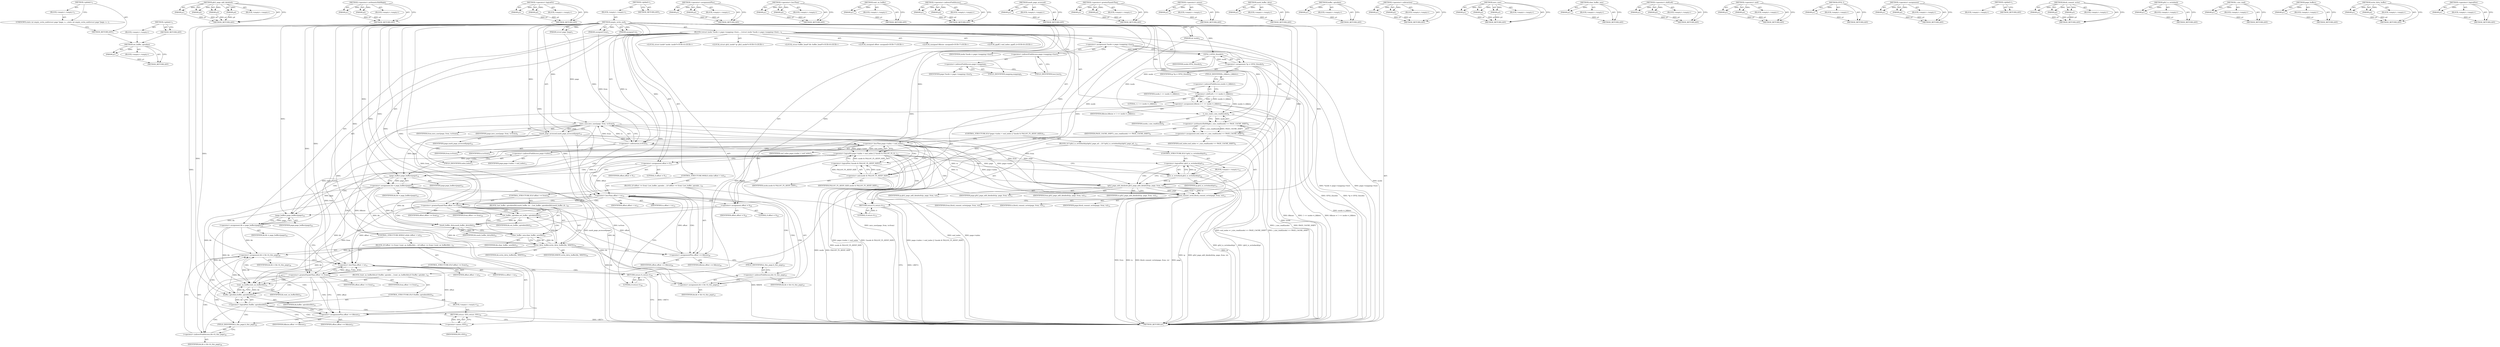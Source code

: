 digraph "&lt;global&gt;" {
vulnerable_268 [label=<(METHOD,set_buffer_uptodate)>];
vulnerable_269 [label=<(PARAM,p1)>];
vulnerable_270 [label=<(BLOCK,&lt;empty&gt;,&lt;empty&gt;)>];
vulnerable_271 [label=<(METHOD_RETURN,ANY)>];
vulnerable_246 [label=<(METHOD,gfs2_page_add_databufs)>];
vulnerable_247 [label=<(PARAM,p1)>];
vulnerable_248 [label=<(PARAM,p2)>];
vulnerable_249 [label=<(PARAM,p3)>];
vulnerable_250 [label=<(PARAM,p4)>];
vulnerable_251 [label=<(BLOCK,&lt;empty&gt;,&lt;empty&gt;)>];
vulnerable_252 [label=<(METHOD_RETURN,ANY)>];
vulnerable_199 [label=<(METHOD,&lt;operator&gt;.arithmeticShiftRight)>];
vulnerable_200 [label=<(PARAM,p1)>];
vulnerable_201 [label=<(PARAM,p2)>];
vulnerable_202 [label=<(BLOCK,&lt;empty&gt;,&lt;empty&gt;)>];
vulnerable_203 [label=<(METHOD_RETURN,ANY)>];
vulnerable_223 [label=<(METHOD,&lt;operator&gt;.logicalOr)>];
vulnerable_224 [label=<(PARAM,p1)>];
vulnerable_225 [label=<(PARAM,p2)>];
vulnerable_226 [label=<(BLOCK,&lt;empty&gt;,&lt;empty&gt;)>];
vulnerable_227 [label=<(METHOD_RETURN,ANY)>];
vulnerable_6 [label=<(METHOD,&lt;global&gt;)<SUB>1</SUB>>];
vulnerable_7 [label=<(BLOCK,&lt;empty&gt;,&lt;empty&gt;)<SUB>1</SUB>>];
vulnerable_8 [label=<(METHOD,empty_write_end)<SUB>1</SUB>>];
vulnerable_9 [label=<(PARAM,struct page *page)<SUB>1</SUB>>];
vulnerable_10 [label=<(PARAM,unsigned from)<SUB>1</SUB>>];
vulnerable_11 [label=<(PARAM,unsigned to)<SUB>2</SUB>>];
vulnerable_12 [label=<(PARAM,int mode)<SUB>2</SUB>>];
vulnerable_13 [label=<(BLOCK,{
	struct inode *inode = page-&gt;mapping-&gt;host;
	...,{
	struct inode *inode = page-&gt;mapping-&gt;host;
	...)<SUB>3</SUB>>];
vulnerable_14 [label="<(LOCAL,struct inode* inode: inode*)<SUB>4</SUB>>"];
vulnerable_15 [label=<(&lt;operator&gt;.assignment,*inode = page-&gt;mapping-&gt;host)<SUB>4</SUB>>];
vulnerable_16 [label=<(IDENTIFIER,inode,*inode = page-&gt;mapping-&gt;host)<SUB>4</SUB>>];
vulnerable_17 [label=<(&lt;operator&gt;.indirectFieldAccess,page-&gt;mapping-&gt;host)<SUB>4</SUB>>];
vulnerable_18 [label=<(&lt;operator&gt;.indirectFieldAccess,page-&gt;mapping)<SUB>4</SUB>>];
vulnerable_19 [label=<(IDENTIFIER,page,*inode = page-&gt;mapping-&gt;host)<SUB>4</SUB>>];
vulnerable_20 [label=<(FIELD_IDENTIFIER,mapping,mapping)<SUB>4</SUB>>];
vulnerable_21 [label=<(FIELD_IDENTIFIER,host,host)<SUB>4</SUB>>];
vulnerable_22 [label="<(LOCAL,struct gfs2_inode* ip: gfs2_inode*)<SUB>5</SUB>>"];
vulnerable_23 [label=<(&lt;operator&gt;.assignment,*ip = GFS2_I(inode))<SUB>5</SUB>>];
vulnerable_24 [label=<(IDENTIFIER,ip,*ip = GFS2_I(inode))<SUB>5</SUB>>];
vulnerable_25 [label=<(GFS2_I,GFS2_I(inode))<SUB>5</SUB>>];
vulnerable_26 [label=<(IDENTIFIER,inode,GFS2_I(inode))<SUB>5</SUB>>];
vulnerable_27 [label="<(LOCAL,struct buffer_head* bh: buffer_head*)<SUB>6</SUB>>"];
vulnerable_28 [label="<(LOCAL,unsigned offset: unsigned)<SUB>7</SUB>>"];
vulnerable_29 [label="<(LOCAL,unsigned blksize: unsigned)<SUB>7</SUB>>"];
vulnerable_30 [label=<(&lt;operator&gt;.assignment,blksize = 1 &lt;&lt; inode-&gt;i_blkbits)<SUB>7</SUB>>];
vulnerable_31 [label=<(IDENTIFIER,blksize,blksize = 1 &lt;&lt; inode-&gt;i_blkbits)<SUB>7</SUB>>];
vulnerable_32 [label=<(&lt;operator&gt;.shiftLeft,1 &lt;&lt; inode-&gt;i_blkbits)<SUB>7</SUB>>];
vulnerable_33 [label=<(LITERAL,1,1 &lt;&lt; inode-&gt;i_blkbits)<SUB>7</SUB>>];
vulnerable_34 [label=<(&lt;operator&gt;.indirectFieldAccess,inode-&gt;i_blkbits)<SUB>7</SUB>>];
vulnerable_35 [label=<(IDENTIFIER,inode,1 &lt;&lt; inode-&gt;i_blkbits)<SUB>7</SUB>>];
vulnerable_36 [label=<(FIELD_IDENTIFIER,i_blkbits,i_blkbits)<SUB>7</SUB>>];
vulnerable_37 [label="<(LOCAL,pgoff_t end_index: pgoff_t)<SUB>8</SUB>>"];
vulnerable_38 [label=<(&lt;operator&gt;.assignment,end_index = i_size_read(inode) &gt;&gt; PAGE_CACHE_SHIFT)<SUB>8</SUB>>];
vulnerable_39 [label=<(IDENTIFIER,end_index,end_index = i_size_read(inode) &gt;&gt; PAGE_CACHE_SHIFT)<SUB>8</SUB>>];
vulnerable_40 [label=<(&lt;operator&gt;.arithmeticShiftRight,i_size_read(inode) &gt;&gt; PAGE_CACHE_SHIFT)<SUB>8</SUB>>];
vulnerable_41 [label=<(i_size_read,i_size_read(inode))<SUB>8</SUB>>];
vulnerable_42 [label=<(IDENTIFIER,inode,i_size_read(inode))<SUB>8</SUB>>];
vulnerable_43 [label=<(IDENTIFIER,PAGE_CACHE_SHIFT,i_size_read(inode) &gt;&gt; PAGE_CACHE_SHIFT)<SUB>8</SUB>>];
vulnerable_44 [label=<(zero_user,zero_user(page, from, to-from))<SUB>9</SUB>>];
vulnerable_45 [label=<(IDENTIFIER,page,zero_user(page, from, to-from))<SUB>9</SUB>>];
vulnerable_46 [label=<(IDENTIFIER,from,zero_user(page, from, to-from))<SUB>9</SUB>>];
vulnerable_47 [label=<(&lt;operator&gt;.subtraction,to-from)<SUB>9</SUB>>];
vulnerable_48 [label=<(IDENTIFIER,to,to-from)<SUB>9</SUB>>];
vulnerable_49 [label=<(IDENTIFIER,from,to-from)<SUB>9</SUB>>];
vulnerable_50 [label=<(mark_page_accessed,mark_page_accessed(page))<SUB>10</SUB>>];
vulnerable_51 [label=<(IDENTIFIER,page,mark_page_accessed(page))<SUB>10</SUB>>];
vulnerable_52 [label=<(CONTROL_STRUCTURE,IF,if (page-&gt;index &lt; end_index || !(mode &amp; FALLOC_FL_KEEP_SIZE)))<SUB>11</SUB>>];
vulnerable_53 [label=<(&lt;operator&gt;.logicalOr,page-&gt;index &lt; end_index || !(mode &amp; FALLOC_FL_K...)<SUB>11</SUB>>];
vulnerable_54 [label=<(&lt;operator&gt;.lessThan,page-&gt;index &lt; end_index)<SUB>11</SUB>>];
vulnerable_55 [label=<(&lt;operator&gt;.indirectFieldAccess,page-&gt;index)<SUB>11</SUB>>];
vulnerable_56 [label=<(IDENTIFIER,page,page-&gt;index &lt; end_index)<SUB>11</SUB>>];
vulnerable_57 [label=<(FIELD_IDENTIFIER,index,index)<SUB>11</SUB>>];
vulnerable_58 [label=<(IDENTIFIER,end_index,page-&gt;index &lt; end_index)<SUB>11</SUB>>];
vulnerable_59 [label=<(&lt;operator&gt;.logicalNot,!(mode &amp; FALLOC_FL_KEEP_SIZE))<SUB>11</SUB>>];
vulnerable_60 [label=<(&lt;operator&gt;.and,mode &amp; FALLOC_FL_KEEP_SIZE)<SUB>11</SUB>>];
vulnerable_61 [label=<(IDENTIFIER,mode,mode &amp; FALLOC_FL_KEEP_SIZE)<SUB>11</SUB>>];
vulnerable_62 [label=<(IDENTIFIER,FALLOC_FL_KEEP_SIZE,mode &amp; FALLOC_FL_KEEP_SIZE)<SUB>11</SUB>>];
vulnerable_63 [label=<(BLOCK,{
		if (!gfs2_is_writeback(ip))
			gfs2_page_ad...,{
		if (!gfs2_is_writeback(ip))
			gfs2_page_ad...)<SUB>11</SUB>>];
vulnerable_64 [label=<(CONTROL_STRUCTURE,IF,if (!gfs2_is_writeback(ip)))<SUB>12</SUB>>];
vulnerable_65 [label=<(&lt;operator&gt;.logicalNot,!gfs2_is_writeback(ip))<SUB>12</SUB>>];
vulnerable_66 [label=<(gfs2_is_writeback,gfs2_is_writeback(ip))<SUB>12</SUB>>];
vulnerable_67 [label=<(IDENTIFIER,ip,gfs2_is_writeback(ip))<SUB>12</SUB>>];
vulnerable_68 [label=<(BLOCK,&lt;empty&gt;,&lt;empty&gt;)<SUB>13</SUB>>];
vulnerable_69 [label=<(gfs2_page_add_databufs,gfs2_page_add_databufs(ip, page, from, to))<SUB>13</SUB>>];
vulnerable_70 [label=<(IDENTIFIER,ip,gfs2_page_add_databufs(ip, page, from, to))<SUB>13</SUB>>];
vulnerable_71 [label=<(IDENTIFIER,page,gfs2_page_add_databufs(ip, page, from, to))<SUB>13</SUB>>];
vulnerable_72 [label=<(IDENTIFIER,from,gfs2_page_add_databufs(ip, page, from, to))<SUB>13</SUB>>];
vulnerable_73 [label=<(IDENTIFIER,to,gfs2_page_add_databufs(ip, page, from, to))<SUB>13</SUB>>];
vulnerable_74 [label=<(block_commit_write,block_commit_write(page, from, to))<SUB>14</SUB>>];
vulnerable_75 [label=<(IDENTIFIER,page,block_commit_write(page, from, to))<SUB>14</SUB>>];
vulnerable_76 [label=<(IDENTIFIER,from,block_commit_write(page, from, to))<SUB>14</SUB>>];
vulnerable_77 [label=<(IDENTIFIER,to,block_commit_write(page, from, to))<SUB>14</SUB>>];
vulnerable_78 [label=<(RETURN,return 0;,return 0;)<SUB>15</SUB>>];
vulnerable_79 [label=<(LITERAL,0,return 0;)<SUB>15</SUB>>];
vulnerable_80 [label=<(&lt;operator&gt;.assignment,offset = 0)<SUB>17</SUB>>];
vulnerable_81 [label=<(IDENTIFIER,offset,offset = 0)<SUB>17</SUB>>];
vulnerable_82 [label=<(LITERAL,0,offset = 0)<SUB>17</SUB>>];
vulnerable_83 [label=<(&lt;operator&gt;.assignment,bh = page_buffers(page))<SUB>18</SUB>>];
vulnerable_84 [label=<(IDENTIFIER,bh,bh = page_buffers(page))<SUB>18</SUB>>];
vulnerable_85 [label=<(page_buffers,page_buffers(page))<SUB>18</SUB>>];
vulnerable_86 [label=<(IDENTIFIER,page,page_buffers(page))<SUB>18</SUB>>];
vulnerable_87 [label=<(CONTROL_STRUCTURE,WHILE,while (offset &lt; to))<SUB>19</SUB>>];
vulnerable_88 [label=<(&lt;operator&gt;.lessThan,offset &lt; to)<SUB>19</SUB>>];
vulnerable_89 [label=<(IDENTIFIER,offset,offset &lt; to)<SUB>19</SUB>>];
vulnerable_90 [label=<(IDENTIFIER,to,offset &lt; to)<SUB>19</SUB>>];
vulnerable_91 [label=<(BLOCK,{
		if (offset &gt;= from) {
			set_buffer_uptodat...,{
		if (offset &gt;= from) {
			set_buffer_uptodat...)<SUB>19</SUB>>];
vulnerable_92 [label=<(CONTROL_STRUCTURE,IF,if (offset &gt;= from))<SUB>20</SUB>>];
vulnerable_93 [label=<(&lt;operator&gt;.greaterEqualsThan,offset &gt;= from)<SUB>20</SUB>>];
vulnerable_94 [label=<(IDENTIFIER,offset,offset &gt;= from)<SUB>20</SUB>>];
vulnerable_95 [label=<(IDENTIFIER,from,offset &gt;= from)<SUB>20</SUB>>];
vulnerable_96 [label=<(BLOCK,{
			set_buffer_uptodate(bh);
			mark_buffer_di...,{
			set_buffer_uptodate(bh);
			mark_buffer_di...)<SUB>20</SUB>>];
vulnerable_97 [label=<(set_buffer_uptodate,set_buffer_uptodate(bh))<SUB>21</SUB>>];
vulnerable_98 [label=<(IDENTIFIER,bh,set_buffer_uptodate(bh))<SUB>21</SUB>>];
vulnerable_99 [label=<(mark_buffer_dirty,mark_buffer_dirty(bh))<SUB>22</SUB>>];
vulnerable_100 [label=<(IDENTIFIER,bh,mark_buffer_dirty(bh))<SUB>22</SUB>>];
vulnerable_101 [label=<(clear_buffer_new,clear_buffer_new(bh))<SUB>23</SUB>>];
vulnerable_102 [label=<(IDENTIFIER,bh,clear_buffer_new(bh))<SUB>23</SUB>>];
vulnerable_103 [label=<(write_dirty_buffer,write_dirty_buffer(bh, WRITE))<SUB>24</SUB>>];
vulnerable_104 [label=<(IDENTIFIER,bh,write_dirty_buffer(bh, WRITE))<SUB>24</SUB>>];
vulnerable_105 [label=<(IDENTIFIER,WRITE,write_dirty_buffer(bh, WRITE))<SUB>24</SUB>>];
vulnerable_106 [label=<(&lt;operator&gt;.assignmentPlus,offset += blksize)<SUB>26</SUB>>];
vulnerable_107 [label=<(IDENTIFIER,offset,offset += blksize)<SUB>26</SUB>>];
vulnerable_108 [label=<(IDENTIFIER,blksize,offset += blksize)<SUB>26</SUB>>];
vulnerable_109 [label=<(&lt;operator&gt;.assignment,bh = bh-&gt;b_this_page)<SUB>27</SUB>>];
vulnerable_110 [label=<(IDENTIFIER,bh,bh = bh-&gt;b_this_page)<SUB>27</SUB>>];
vulnerable_111 [label=<(&lt;operator&gt;.indirectFieldAccess,bh-&gt;b_this_page)<SUB>27</SUB>>];
vulnerable_112 [label=<(IDENTIFIER,bh,bh = bh-&gt;b_this_page)<SUB>27</SUB>>];
vulnerable_113 [label=<(FIELD_IDENTIFIER,b_this_page,b_this_page)<SUB>27</SUB>>];
vulnerable_114 [label=<(&lt;operator&gt;.assignment,offset = 0)<SUB>29</SUB>>];
vulnerable_115 [label=<(IDENTIFIER,offset,offset = 0)<SUB>29</SUB>>];
vulnerable_116 [label=<(LITERAL,0,offset = 0)<SUB>29</SUB>>];
vulnerable_117 [label=<(&lt;operator&gt;.assignment,bh = page_buffers(page))<SUB>30</SUB>>];
vulnerable_118 [label=<(IDENTIFIER,bh,bh = page_buffers(page))<SUB>30</SUB>>];
vulnerable_119 [label=<(page_buffers,page_buffers(page))<SUB>30</SUB>>];
vulnerable_120 [label=<(IDENTIFIER,page,page_buffers(page))<SUB>30</SUB>>];
vulnerable_121 [label=<(CONTROL_STRUCTURE,WHILE,while (offset &lt; to))<SUB>31</SUB>>];
vulnerable_122 [label=<(&lt;operator&gt;.lessThan,offset &lt; to)<SUB>31</SUB>>];
vulnerable_123 [label=<(IDENTIFIER,offset,offset &lt; to)<SUB>31</SUB>>];
vulnerable_124 [label=<(IDENTIFIER,to,offset &lt; to)<SUB>31</SUB>>];
vulnerable_125 [label=<(BLOCK,{
		if (offset &gt;= from) {
			wait_on_buffer(bh)...,{
		if (offset &gt;= from) {
			wait_on_buffer(bh)...)<SUB>31</SUB>>];
vulnerable_126 [label=<(CONTROL_STRUCTURE,IF,if (offset &gt;= from))<SUB>32</SUB>>];
vulnerable_127 [label=<(&lt;operator&gt;.greaterEqualsThan,offset &gt;= from)<SUB>32</SUB>>];
vulnerable_128 [label=<(IDENTIFIER,offset,offset &gt;= from)<SUB>32</SUB>>];
vulnerable_129 [label=<(IDENTIFIER,from,offset &gt;= from)<SUB>32</SUB>>];
vulnerable_130 [label=<(BLOCK,{
			wait_on_buffer(bh);
			if (!buffer_uptodat...,{
			wait_on_buffer(bh);
			if (!buffer_uptodat...)<SUB>32</SUB>>];
vulnerable_131 [label=<(wait_on_buffer,wait_on_buffer(bh))<SUB>33</SUB>>];
vulnerable_132 [label=<(IDENTIFIER,bh,wait_on_buffer(bh))<SUB>33</SUB>>];
vulnerable_133 [label=<(CONTROL_STRUCTURE,IF,if (!buffer_uptodate(bh)))<SUB>34</SUB>>];
vulnerable_134 [label=<(&lt;operator&gt;.logicalNot,!buffer_uptodate(bh))<SUB>34</SUB>>];
vulnerable_135 [label=<(buffer_uptodate,buffer_uptodate(bh))<SUB>34</SUB>>];
vulnerable_136 [label=<(IDENTIFIER,bh,buffer_uptodate(bh))<SUB>34</SUB>>];
vulnerable_137 [label=<(BLOCK,&lt;empty&gt;,&lt;empty&gt;)<SUB>35</SUB>>];
vulnerable_138 [label=<(RETURN,return -EIO;,return -EIO;)<SUB>35</SUB>>];
vulnerable_139 [label=<(&lt;operator&gt;.minus,-EIO)<SUB>35</SUB>>];
vulnerable_140 [label=<(IDENTIFIER,EIO,-EIO)<SUB>35</SUB>>];
vulnerable_141 [label=<(&lt;operator&gt;.assignmentPlus,offset += blksize)<SUB>37</SUB>>];
vulnerable_142 [label=<(IDENTIFIER,offset,offset += blksize)<SUB>37</SUB>>];
vulnerable_143 [label=<(IDENTIFIER,blksize,offset += blksize)<SUB>37</SUB>>];
vulnerable_144 [label=<(&lt;operator&gt;.assignment,bh = bh-&gt;b_this_page)<SUB>38</SUB>>];
vulnerable_145 [label=<(IDENTIFIER,bh,bh = bh-&gt;b_this_page)<SUB>38</SUB>>];
vulnerable_146 [label=<(&lt;operator&gt;.indirectFieldAccess,bh-&gt;b_this_page)<SUB>38</SUB>>];
vulnerable_147 [label=<(IDENTIFIER,bh,bh = bh-&gt;b_this_page)<SUB>38</SUB>>];
vulnerable_148 [label=<(FIELD_IDENTIFIER,b_this_page,b_this_page)<SUB>38</SUB>>];
vulnerable_149 [label=<(RETURN,return 0;,return 0;)<SUB>40</SUB>>];
vulnerable_150 [label=<(LITERAL,0,return 0;)<SUB>40</SUB>>];
vulnerable_151 [label=<(METHOD_RETURN,int)<SUB>1</SUB>>];
vulnerable_153 [label=<(METHOD_RETURN,ANY)<SUB>1</SUB>>];
vulnerable_285 [label=<(METHOD,&lt;operator&gt;.assignmentPlus)>];
vulnerable_286 [label=<(PARAM,p1)>];
vulnerable_287 [label=<(PARAM,p2)>];
vulnerable_288 [label=<(BLOCK,&lt;empty&gt;,&lt;empty&gt;)>];
vulnerable_289 [label=<(METHOD_RETURN,ANY)>];
vulnerable_228 [label=<(METHOD,&lt;operator&gt;.lessThan)>];
vulnerable_229 [label=<(PARAM,p1)>];
vulnerable_230 [label=<(PARAM,p2)>];
vulnerable_231 [label=<(BLOCK,&lt;empty&gt;,&lt;empty&gt;)>];
vulnerable_232 [label=<(METHOD_RETURN,ANY)>];
vulnerable_290 [label=<(METHOD,wait_on_buffer)>];
vulnerable_291 [label=<(PARAM,p1)>];
vulnerable_292 [label=<(BLOCK,&lt;empty&gt;,&lt;empty&gt;)>];
vulnerable_293 [label=<(METHOD_RETURN,ANY)>];
vulnerable_185 [label=<(METHOD,&lt;operator&gt;.indirectFieldAccess)>];
vulnerable_186 [label=<(PARAM,p1)>];
vulnerable_187 [label=<(PARAM,p2)>];
vulnerable_188 [label=<(BLOCK,&lt;empty&gt;,&lt;empty&gt;)>];
vulnerable_189 [label=<(METHOD_RETURN,ANY)>];
vulnerable_219 [label=<(METHOD,mark_page_accessed)>];
vulnerable_220 [label=<(PARAM,p1)>];
vulnerable_221 [label=<(BLOCK,&lt;empty&gt;,&lt;empty&gt;)>];
vulnerable_222 [label=<(METHOD_RETURN,ANY)>];
vulnerable_263 [label=<(METHOD,&lt;operator&gt;.greaterEqualsThan)>];
vulnerable_264 [label=<(PARAM,p1)>];
vulnerable_265 [label=<(PARAM,p2)>];
vulnerable_266 [label=<(BLOCK,&lt;empty&gt;,&lt;empty&gt;)>];
vulnerable_267 [label=<(METHOD_RETURN,ANY)>];
vulnerable_298 [label=<(METHOD,&lt;operator&gt;.minus)>];
vulnerable_299 [label=<(PARAM,p1)>];
vulnerable_300 [label=<(BLOCK,&lt;empty&gt;,&lt;empty&gt;)>];
vulnerable_301 [label=<(METHOD_RETURN,ANY)>];
vulnerable_272 [label=<(METHOD,mark_buffer_dirty)>];
vulnerable_273 [label=<(PARAM,p1)>];
vulnerable_274 [label=<(BLOCK,&lt;empty&gt;,&lt;empty&gt;)>];
vulnerable_275 [label=<(METHOD_RETURN,ANY)>];
vulnerable_294 [label=<(METHOD,buffer_uptodate)>];
vulnerable_295 [label=<(PARAM,p1)>];
vulnerable_296 [label=<(BLOCK,&lt;empty&gt;,&lt;empty&gt;)>];
vulnerable_297 [label=<(METHOD_RETURN,ANY)>];
vulnerable_214 [label=<(METHOD,&lt;operator&gt;.subtraction)>];
vulnerable_215 [label=<(PARAM,p1)>];
vulnerable_216 [label=<(PARAM,p2)>];
vulnerable_217 [label=<(BLOCK,&lt;empty&gt;,&lt;empty&gt;)>];
vulnerable_218 [label=<(METHOD_RETURN,ANY)>];
vulnerable_208 [label=<(METHOD,zero_user)>];
vulnerable_209 [label=<(PARAM,p1)>];
vulnerable_210 [label=<(PARAM,p2)>];
vulnerable_211 [label=<(PARAM,p3)>];
vulnerable_212 [label=<(BLOCK,&lt;empty&gt;,&lt;empty&gt;)>];
vulnerable_213 [label=<(METHOD_RETURN,ANY)>];
vulnerable_276 [label=<(METHOD,clear_buffer_new)>];
vulnerable_277 [label=<(PARAM,p1)>];
vulnerable_278 [label=<(BLOCK,&lt;empty&gt;,&lt;empty&gt;)>];
vulnerable_279 [label=<(METHOD_RETURN,ANY)>];
vulnerable_194 [label=<(METHOD,&lt;operator&gt;.shiftLeft)>];
vulnerable_195 [label=<(PARAM,p1)>];
vulnerable_196 [label=<(PARAM,p2)>];
vulnerable_197 [label=<(BLOCK,&lt;empty&gt;,&lt;empty&gt;)>];
vulnerable_198 [label=<(METHOD_RETURN,ANY)>];
vulnerable_237 [label=<(METHOD,&lt;operator&gt;.and)>];
vulnerable_238 [label=<(PARAM,p1)>];
vulnerable_239 [label=<(PARAM,p2)>];
vulnerable_240 [label=<(BLOCK,&lt;empty&gt;,&lt;empty&gt;)>];
vulnerable_241 [label=<(METHOD_RETURN,ANY)>];
vulnerable_190 [label=<(METHOD,GFS2_I)>];
vulnerable_191 [label=<(PARAM,p1)>];
vulnerable_192 [label=<(BLOCK,&lt;empty&gt;,&lt;empty&gt;)>];
vulnerable_193 [label=<(METHOD_RETURN,ANY)>];
vulnerable_180 [label=<(METHOD,&lt;operator&gt;.assignment)>];
vulnerable_181 [label=<(PARAM,p1)>];
vulnerable_182 [label=<(PARAM,p2)>];
vulnerable_183 [label=<(BLOCK,&lt;empty&gt;,&lt;empty&gt;)>];
vulnerable_184 [label=<(METHOD_RETURN,ANY)>];
vulnerable_174 [label=<(METHOD,&lt;global&gt;)<SUB>1</SUB>>];
vulnerable_175 [label=<(BLOCK,&lt;empty&gt;,&lt;empty&gt;)>];
vulnerable_176 [label=<(METHOD_RETURN,ANY)>];
vulnerable_253 [label=<(METHOD,block_commit_write)>];
vulnerable_254 [label=<(PARAM,p1)>];
vulnerable_255 [label=<(PARAM,p2)>];
vulnerable_256 [label=<(PARAM,p3)>];
vulnerable_257 [label=<(BLOCK,&lt;empty&gt;,&lt;empty&gt;)>];
vulnerable_258 [label=<(METHOD_RETURN,ANY)>];
vulnerable_242 [label=<(METHOD,gfs2_is_writeback)>];
vulnerable_243 [label=<(PARAM,p1)>];
vulnerable_244 [label=<(BLOCK,&lt;empty&gt;,&lt;empty&gt;)>];
vulnerable_245 [label=<(METHOD_RETURN,ANY)>];
vulnerable_204 [label=<(METHOD,i_size_read)>];
vulnerable_205 [label=<(PARAM,p1)>];
vulnerable_206 [label=<(BLOCK,&lt;empty&gt;,&lt;empty&gt;)>];
vulnerable_207 [label=<(METHOD_RETURN,ANY)>];
vulnerable_259 [label=<(METHOD,page_buffers)>];
vulnerable_260 [label=<(PARAM,p1)>];
vulnerable_261 [label=<(BLOCK,&lt;empty&gt;,&lt;empty&gt;)>];
vulnerable_262 [label=<(METHOD_RETURN,ANY)>];
vulnerable_280 [label=<(METHOD,write_dirty_buffer)>];
vulnerable_281 [label=<(PARAM,p1)>];
vulnerable_282 [label=<(PARAM,p2)>];
vulnerable_283 [label=<(BLOCK,&lt;empty&gt;,&lt;empty&gt;)>];
vulnerable_284 [label=<(METHOD_RETURN,ANY)>];
vulnerable_233 [label=<(METHOD,&lt;operator&gt;.logicalNot)>];
vulnerable_234 [label=<(PARAM,p1)>];
vulnerable_235 [label=<(BLOCK,&lt;empty&gt;,&lt;empty&gt;)>];
vulnerable_236 [label=<(METHOD_RETURN,ANY)>];
fixed_6 [label=<(METHOD,&lt;global&gt;)<SUB>1</SUB>>];
fixed_7 [label=<(BLOCK,&lt;empty&gt;,&lt;empty&gt;)<SUB>1</SUB>>];
fixed_8 [label=<(UNKNOWN,static int empty_write_end(struct page *page, u...,static int empty_write_end(struct page *page, u...)<SUB>1</SUB>>];
fixed_9 [label=<(METHOD_RETURN,ANY)<SUB>1</SUB>>];
fixed_14 [label=<(METHOD,&lt;global&gt;)<SUB>1</SUB>>];
fixed_15 [label=<(BLOCK,&lt;empty&gt;,&lt;empty&gt;)>];
fixed_16 [label=<(METHOD_RETURN,ANY)>];
vulnerable_268 -> vulnerable_269  [key=0, label="AST: "];
vulnerable_268 -> vulnerable_269  [key=1, label="DDG: "];
vulnerable_268 -> vulnerable_270  [key=0, label="AST: "];
vulnerable_268 -> vulnerable_271  [key=0, label="AST: "];
vulnerable_268 -> vulnerable_271  [key=1, label="CFG: "];
vulnerable_269 -> vulnerable_271  [key=0, label="DDG: p1"];
vulnerable_246 -> vulnerable_247  [key=0, label="AST: "];
vulnerable_246 -> vulnerable_247  [key=1, label="DDG: "];
vulnerable_246 -> vulnerable_251  [key=0, label="AST: "];
vulnerable_246 -> vulnerable_248  [key=0, label="AST: "];
vulnerable_246 -> vulnerable_248  [key=1, label="DDG: "];
vulnerable_246 -> vulnerable_252  [key=0, label="AST: "];
vulnerable_246 -> vulnerable_252  [key=1, label="CFG: "];
vulnerable_246 -> vulnerable_249  [key=0, label="AST: "];
vulnerable_246 -> vulnerable_249  [key=1, label="DDG: "];
vulnerable_246 -> vulnerable_250  [key=0, label="AST: "];
vulnerable_246 -> vulnerable_250  [key=1, label="DDG: "];
vulnerable_247 -> vulnerable_252  [key=0, label="DDG: p1"];
vulnerable_248 -> vulnerable_252  [key=0, label="DDG: p2"];
vulnerable_249 -> vulnerable_252  [key=0, label="DDG: p3"];
vulnerable_250 -> vulnerable_252  [key=0, label="DDG: p4"];
vulnerable_199 -> vulnerable_200  [key=0, label="AST: "];
vulnerable_199 -> vulnerable_200  [key=1, label="DDG: "];
vulnerable_199 -> vulnerable_202  [key=0, label="AST: "];
vulnerable_199 -> vulnerable_201  [key=0, label="AST: "];
vulnerable_199 -> vulnerable_201  [key=1, label="DDG: "];
vulnerable_199 -> vulnerable_203  [key=0, label="AST: "];
vulnerable_199 -> vulnerable_203  [key=1, label="CFG: "];
vulnerable_200 -> vulnerable_203  [key=0, label="DDG: p1"];
vulnerable_201 -> vulnerable_203  [key=0, label="DDG: p2"];
vulnerable_223 -> vulnerable_224  [key=0, label="AST: "];
vulnerable_223 -> vulnerable_224  [key=1, label="DDG: "];
vulnerable_223 -> vulnerable_226  [key=0, label="AST: "];
vulnerable_223 -> vulnerable_225  [key=0, label="AST: "];
vulnerable_223 -> vulnerable_225  [key=1, label="DDG: "];
vulnerable_223 -> vulnerable_227  [key=0, label="AST: "];
vulnerable_223 -> vulnerable_227  [key=1, label="CFG: "];
vulnerable_224 -> vulnerable_227  [key=0, label="DDG: p1"];
vulnerable_225 -> vulnerable_227  [key=0, label="DDG: p2"];
vulnerable_6 -> vulnerable_7  [key=0, label="AST: "];
vulnerable_6 -> vulnerable_153  [key=0, label="AST: "];
vulnerable_6 -> vulnerable_153  [key=1, label="CFG: "];
vulnerable_7 -> vulnerable_8  [key=0, label="AST: "];
vulnerable_8 -> vulnerable_9  [key=0, label="AST: "];
vulnerable_8 -> vulnerable_9  [key=1, label="DDG: "];
vulnerable_8 -> vulnerable_10  [key=0, label="AST: "];
vulnerable_8 -> vulnerable_10  [key=1, label="DDG: "];
vulnerable_8 -> vulnerable_11  [key=0, label="AST: "];
vulnerable_8 -> vulnerable_11  [key=1, label="DDG: "];
vulnerable_8 -> vulnerable_12  [key=0, label="AST: "];
vulnerable_8 -> vulnerable_12  [key=1, label="DDG: "];
vulnerable_8 -> vulnerable_13  [key=0, label="AST: "];
vulnerable_8 -> vulnerable_151  [key=0, label="AST: "];
vulnerable_8 -> vulnerable_20  [key=0, label="CFG: "];
vulnerable_8 -> vulnerable_80  [key=0, label="DDG: "];
vulnerable_8 -> vulnerable_114  [key=0, label="DDG: "];
vulnerable_8 -> vulnerable_149  [key=0, label="DDG: "];
vulnerable_8 -> vulnerable_44  [key=0, label="DDG: "];
vulnerable_8 -> vulnerable_50  [key=0, label="DDG: "];
vulnerable_8 -> vulnerable_150  [key=0, label="DDG: "];
vulnerable_8 -> vulnerable_25  [key=0, label="DDG: "];
vulnerable_8 -> vulnerable_32  [key=0, label="DDG: "];
vulnerable_8 -> vulnerable_40  [key=0, label="DDG: "];
vulnerable_8 -> vulnerable_47  [key=0, label="DDG: "];
vulnerable_8 -> vulnerable_78  [key=0, label="DDG: "];
vulnerable_8 -> vulnerable_85  [key=0, label="DDG: "];
vulnerable_8 -> vulnerable_88  [key=0, label="DDG: "];
vulnerable_8 -> vulnerable_106  [key=0, label="DDG: "];
vulnerable_8 -> vulnerable_119  [key=0, label="DDG: "];
vulnerable_8 -> vulnerable_122  [key=0, label="DDG: "];
vulnerable_8 -> vulnerable_141  [key=0, label="DDG: "];
vulnerable_8 -> vulnerable_41  [key=0, label="DDG: "];
vulnerable_8 -> vulnerable_54  [key=0, label="DDG: "];
vulnerable_8 -> vulnerable_74  [key=0, label="DDG: "];
vulnerable_8 -> vulnerable_79  [key=0, label="DDG: "];
vulnerable_8 -> vulnerable_60  [key=0, label="DDG: "];
vulnerable_8 -> vulnerable_93  [key=0, label="DDG: "];
vulnerable_8 -> vulnerable_127  [key=0, label="DDG: "];
vulnerable_8 -> vulnerable_66  [key=0, label="DDG: "];
vulnerable_8 -> vulnerable_69  [key=0, label="DDG: "];
vulnerable_8 -> vulnerable_97  [key=0, label="DDG: "];
vulnerable_8 -> vulnerable_99  [key=0, label="DDG: "];
vulnerable_8 -> vulnerable_101  [key=0, label="DDG: "];
vulnerable_8 -> vulnerable_103  [key=0, label="DDG: "];
vulnerable_8 -> vulnerable_131  [key=0, label="DDG: "];
vulnerable_8 -> vulnerable_135  [key=0, label="DDG: "];
vulnerable_8 -> vulnerable_139  [key=0, label="DDG: "];
vulnerable_9 -> vulnerable_44  [key=0, label="DDG: page"];
vulnerable_10 -> vulnerable_47  [key=0, label="DDG: from"];
vulnerable_11 -> vulnerable_47  [key=0, label="DDG: to"];
vulnerable_12 -> vulnerable_151  [key=0, label="DDG: mode"];
vulnerable_12 -> vulnerable_60  [key=0, label="DDG: mode"];
vulnerable_13 -> vulnerable_14  [key=0, label="AST: "];
vulnerable_13 -> vulnerable_15  [key=0, label="AST: "];
vulnerable_13 -> vulnerable_22  [key=0, label="AST: "];
vulnerable_13 -> vulnerable_23  [key=0, label="AST: "];
vulnerable_13 -> vulnerable_27  [key=0, label="AST: "];
vulnerable_13 -> vulnerable_28  [key=0, label="AST: "];
vulnerable_13 -> vulnerable_29  [key=0, label="AST: "];
vulnerable_13 -> vulnerable_30  [key=0, label="AST: "];
vulnerable_13 -> vulnerable_37  [key=0, label="AST: "];
vulnerable_13 -> vulnerable_38  [key=0, label="AST: "];
vulnerable_13 -> vulnerable_44  [key=0, label="AST: "];
vulnerable_13 -> vulnerable_50  [key=0, label="AST: "];
vulnerable_13 -> vulnerable_52  [key=0, label="AST: "];
vulnerable_13 -> vulnerable_80  [key=0, label="AST: "];
vulnerable_13 -> vulnerable_83  [key=0, label="AST: "];
vulnerable_13 -> vulnerable_87  [key=0, label="AST: "];
vulnerable_13 -> vulnerable_114  [key=0, label="AST: "];
vulnerable_13 -> vulnerable_117  [key=0, label="AST: "];
vulnerable_13 -> vulnerable_121  [key=0, label="AST: "];
vulnerable_13 -> vulnerable_149  [key=0, label="AST: "];
vulnerable_15 -> vulnerable_16  [key=0, label="AST: "];
vulnerable_15 -> vulnerable_17  [key=0, label="AST: "];
vulnerable_15 -> vulnerable_25  [key=0, label="CFG: "];
vulnerable_15 -> vulnerable_25  [key=1, label="DDG: inode"];
vulnerable_15 -> vulnerable_151  [key=0, label="DDG: page-&gt;mapping-&gt;host"];
vulnerable_15 -> vulnerable_151  [key=1, label="DDG: *inode = page-&gt;mapping-&gt;host"];
vulnerable_17 -> vulnerable_18  [key=0, label="AST: "];
vulnerable_17 -> vulnerable_21  [key=0, label="AST: "];
vulnerable_17 -> vulnerable_15  [key=0, label="CFG: "];
vulnerable_18 -> vulnerable_19  [key=0, label="AST: "];
vulnerable_18 -> vulnerable_20  [key=0, label="AST: "];
vulnerable_18 -> vulnerable_21  [key=0, label="CFG: "];
vulnerable_20 -> vulnerable_18  [key=0, label="CFG: "];
vulnerable_21 -> vulnerable_17  [key=0, label="CFG: "];
vulnerable_23 -> vulnerable_24  [key=0, label="AST: "];
vulnerable_23 -> vulnerable_25  [key=0, label="AST: "];
vulnerable_23 -> vulnerable_36  [key=0, label="CFG: "];
vulnerable_23 -> vulnerable_151  [key=0, label="DDG: GFS2_I(inode)"];
vulnerable_23 -> vulnerable_151  [key=1, label="DDG: *ip = GFS2_I(inode)"];
vulnerable_23 -> vulnerable_66  [key=0, label="DDG: ip"];
vulnerable_25 -> vulnerable_26  [key=0, label="AST: "];
vulnerable_25 -> vulnerable_23  [key=0, label="CFG: "];
vulnerable_25 -> vulnerable_23  [key=1, label="DDG: inode"];
vulnerable_25 -> vulnerable_32  [key=0, label="DDG: inode"];
vulnerable_25 -> vulnerable_41  [key=0, label="DDG: inode"];
vulnerable_30 -> vulnerable_31  [key=0, label="AST: "];
vulnerable_30 -> vulnerable_32  [key=0, label="AST: "];
vulnerable_30 -> vulnerable_41  [key=0, label="CFG: "];
vulnerable_30 -> vulnerable_151  [key=0, label="DDG: blksize"];
vulnerable_30 -> vulnerable_151  [key=1, label="DDG: 1 &lt;&lt; inode-&gt;i_blkbits"];
vulnerable_30 -> vulnerable_151  [key=2, label="DDG: blksize = 1 &lt;&lt; inode-&gt;i_blkbits"];
vulnerable_30 -> vulnerable_106  [key=0, label="DDG: blksize"];
vulnerable_30 -> vulnerable_141  [key=0, label="DDG: blksize"];
vulnerable_32 -> vulnerable_33  [key=0, label="AST: "];
vulnerable_32 -> vulnerable_34  [key=0, label="AST: "];
vulnerable_32 -> vulnerable_30  [key=0, label="CFG: "];
vulnerable_32 -> vulnerable_30  [key=1, label="DDG: 1"];
vulnerable_32 -> vulnerable_30  [key=2, label="DDG: inode-&gt;i_blkbits"];
vulnerable_32 -> vulnerable_151  [key=0, label="DDG: inode-&gt;i_blkbits"];
vulnerable_32 -> vulnerable_41  [key=0, label="DDG: inode-&gt;i_blkbits"];
vulnerable_34 -> vulnerable_35  [key=0, label="AST: "];
vulnerable_34 -> vulnerable_36  [key=0, label="AST: "];
vulnerable_34 -> vulnerable_32  [key=0, label="CFG: "];
vulnerable_36 -> vulnerable_34  [key=0, label="CFG: "];
vulnerable_38 -> vulnerable_39  [key=0, label="AST: "];
vulnerable_38 -> vulnerable_40  [key=0, label="AST: "];
vulnerable_38 -> vulnerable_47  [key=0, label="CFG: "];
vulnerable_38 -> vulnerable_151  [key=0, label="DDG: i_size_read(inode) &gt;&gt; PAGE_CACHE_SHIFT"];
vulnerable_38 -> vulnerable_151  [key=1, label="DDG: end_index = i_size_read(inode) &gt;&gt; PAGE_CACHE_SHIFT"];
vulnerable_38 -> vulnerable_54  [key=0, label="DDG: end_index"];
vulnerable_40 -> vulnerable_41  [key=0, label="AST: "];
vulnerable_40 -> vulnerable_43  [key=0, label="AST: "];
vulnerable_40 -> vulnerable_38  [key=0, label="CFG: "];
vulnerable_40 -> vulnerable_38  [key=1, label="DDG: i_size_read(inode)"];
vulnerable_40 -> vulnerable_38  [key=2, label="DDG: PAGE_CACHE_SHIFT"];
vulnerable_40 -> vulnerable_151  [key=0, label="DDG: i_size_read(inode)"];
vulnerable_40 -> vulnerable_151  [key=1, label="DDG: PAGE_CACHE_SHIFT"];
vulnerable_41 -> vulnerable_42  [key=0, label="AST: "];
vulnerable_41 -> vulnerable_40  [key=0, label="CFG: "];
vulnerable_41 -> vulnerable_40  [key=1, label="DDG: inode"];
vulnerable_41 -> vulnerable_151  [key=0, label="DDG: inode"];
vulnerable_44 -> vulnerable_45  [key=0, label="AST: "];
vulnerable_44 -> vulnerable_46  [key=0, label="AST: "];
vulnerable_44 -> vulnerable_47  [key=0, label="AST: "];
vulnerable_44 -> vulnerable_50  [key=0, label="CFG: "];
vulnerable_44 -> vulnerable_50  [key=1, label="DDG: page"];
vulnerable_44 -> vulnerable_151  [key=0, label="DDG: to-from"];
vulnerable_44 -> vulnerable_151  [key=1, label="DDG: zero_user(page, from, to-from)"];
vulnerable_44 -> vulnerable_74  [key=0, label="DDG: from"];
vulnerable_44 -> vulnerable_93  [key=0, label="DDG: from"];
vulnerable_44 -> vulnerable_127  [key=0, label="DDG: from"];
vulnerable_44 -> vulnerable_69  [key=0, label="DDG: from"];
vulnerable_47 -> vulnerable_48  [key=0, label="AST: "];
vulnerable_47 -> vulnerable_49  [key=0, label="AST: "];
vulnerable_47 -> vulnerable_44  [key=0, label="CFG: "];
vulnerable_47 -> vulnerable_44  [key=1, label="DDG: from"];
vulnerable_47 -> vulnerable_44  [key=2, label="DDG: to"];
vulnerable_47 -> vulnerable_88  [key=0, label="DDG: to"];
vulnerable_47 -> vulnerable_74  [key=0, label="DDG: to"];
vulnerable_47 -> vulnerable_69  [key=0, label="DDG: to"];
vulnerable_50 -> vulnerable_51  [key=0, label="AST: "];
vulnerable_50 -> vulnerable_57  [key=0, label="CFG: "];
vulnerable_50 -> vulnerable_151  [key=0, label="DDG: mark_page_accessed(page)"];
vulnerable_50 -> vulnerable_85  [key=0, label="DDG: page"];
vulnerable_50 -> vulnerable_54  [key=0, label="DDG: page"];
vulnerable_50 -> vulnerable_74  [key=0, label="DDG: page"];
vulnerable_50 -> vulnerable_69  [key=0, label="DDG: page"];
vulnerable_52 -> vulnerable_53  [key=0, label="AST: "];
vulnerable_52 -> vulnerable_63  [key=0, label="AST: "];
vulnerable_53 -> vulnerable_54  [key=0, label="AST: "];
vulnerable_53 -> vulnerable_59  [key=0, label="AST: "];
vulnerable_53 -> vulnerable_66  [key=0, label="CFG: "];
vulnerable_53 -> vulnerable_66  [key=1, label="CDG: "];
vulnerable_53 -> vulnerable_80  [key=0, label="CFG: "];
vulnerable_53 -> vulnerable_80  [key=1, label="CDG: "];
vulnerable_53 -> vulnerable_151  [key=0, label="DDG: page-&gt;index &lt; end_index"];
vulnerable_53 -> vulnerable_151  [key=1, label="DDG: !(mode &amp; FALLOC_FL_KEEP_SIZE)"];
vulnerable_53 -> vulnerable_151  [key=2, label="DDG: page-&gt;index &lt; end_index || !(mode &amp; FALLOC_FL_KEEP_SIZE)"];
vulnerable_53 -> vulnerable_122  [key=0, label="CDG: "];
vulnerable_53 -> vulnerable_114  [key=0, label="CDG: "];
vulnerable_53 -> vulnerable_85  [key=0, label="CDG: "];
vulnerable_53 -> vulnerable_74  [key=0, label="CDG: "];
vulnerable_53 -> vulnerable_119  [key=0, label="CDG: "];
vulnerable_53 -> vulnerable_65  [key=0, label="CDG: "];
vulnerable_53 -> vulnerable_83  [key=0, label="CDG: "];
vulnerable_53 -> vulnerable_88  [key=0, label="CDG: "];
vulnerable_53 -> vulnerable_117  [key=0, label="CDG: "];
vulnerable_53 -> vulnerable_78  [key=0, label="CDG: "];
vulnerable_54 -> vulnerable_55  [key=0, label="AST: "];
vulnerable_54 -> vulnerable_58  [key=0, label="AST: "];
vulnerable_54 -> vulnerable_53  [key=0, label="CFG: "];
vulnerable_54 -> vulnerable_53  [key=1, label="DDG: page-&gt;index"];
vulnerable_54 -> vulnerable_53  [key=2, label="DDG: end_index"];
vulnerable_54 -> vulnerable_60  [key=0, label="CFG: "];
vulnerable_54 -> vulnerable_60  [key=1, label="CDG: "];
vulnerable_54 -> vulnerable_151  [key=0, label="DDG: page-&gt;index"];
vulnerable_54 -> vulnerable_151  [key=1, label="DDG: end_index"];
vulnerable_54 -> vulnerable_85  [key=0, label="DDG: page-&gt;index"];
vulnerable_54 -> vulnerable_119  [key=0, label="DDG: page-&gt;index"];
vulnerable_54 -> vulnerable_74  [key=0, label="DDG: page-&gt;index"];
vulnerable_54 -> vulnerable_69  [key=0, label="DDG: page-&gt;index"];
vulnerable_54 -> vulnerable_59  [key=0, label="CDG: "];
vulnerable_55 -> vulnerable_56  [key=0, label="AST: "];
vulnerable_55 -> vulnerable_57  [key=0, label="AST: "];
vulnerable_55 -> vulnerable_54  [key=0, label="CFG: "];
vulnerable_57 -> vulnerable_55  [key=0, label="CFG: "];
vulnerable_59 -> vulnerable_60  [key=0, label="AST: "];
vulnerable_59 -> vulnerable_53  [key=0, label="CFG: "];
vulnerable_59 -> vulnerable_53  [key=1, label="DDG: mode &amp; FALLOC_FL_KEEP_SIZE"];
vulnerable_59 -> vulnerable_151  [key=0, label="DDG: mode &amp; FALLOC_FL_KEEP_SIZE"];
vulnerable_60 -> vulnerable_61  [key=0, label="AST: "];
vulnerable_60 -> vulnerable_62  [key=0, label="AST: "];
vulnerable_60 -> vulnerable_59  [key=0, label="CFG: "];
vulnerable_60 -> vulnerable_59  [key=1, label="DDG: mode"];
vulnerable_60 -> vulnerable_59  [key=2, label="DDG: FALLOC_FL_KEEP_SIZE"];
vulnerable_60 -> vulnerable_151  [key=0, label="DDG: mode"];
vulnerable_60 -> vulnerable_151  [key=1, label="DDG: FALLOC_FL_KEEP_SIZE"];
vulnerable_63 -> vulnerable_64  [key=0, label="AST: "];
vulnerable_63 -> vulnerable_74  [key=0, label="AST: "];
vulnerable_63 -> vulnerable_78  [key=0, label="AST: "];
vulnerable_64 -> vulnerable_65  [key=0, label="AST: "];
vulnerable_64 -> vulnerable_68  [key=0, label="AST: "];
vulnerable_65 -> vulnerable_66  [key=0, label="AST: "];
vulnerable_65 -> vulnerable_69  [key=0, label="CFG: "];
vulnerable_65 -> vulnerable_69  [key=1, label="CDG: "];
vulnerable_65 -> vulnerable_74  [key=0, label="CFG: "];
vulnerable_65 -> vulnerable_151  [key=0, label="DDG: gfs2_is_writeback(ip)"];
vulnerable_65 -> vulnerable_151  [key=1, label="DDG: !gfs2_is_writeback(ip)"];
vulnerable_66 -> vulnerable_67  [key=0, label="AST: "];
vulnerable_66 -> vulnerable_65  [key=0, label="CFG: "];
vulnerable_66 -> vulnerable_65  [key=1, label="DDG: ip"];
vulnerable_66 -> vulnerable_151  [key=0, label="DDG: ip"];
vulnerable_66 -> vulnerable_69  [key=0, label="DDG: ip"];
vulnerable_68 -> vulnerable_69  [key=0, label="AST: "];
vulnerable_69 -> vulnerable_70  [key=0, label="AST: "];
vulnerable_69 -> vulnerable_71  [key=0, label="AST: "];
vulnerable_69 -> vulnerable_72  [key=0, label="AST: "];
vulnerable_69 -> vulnerable_73  [key=0, label="AST: "];
vulnerable_69 -> vulnerable_74  [key=0, label="CFG: "];
vulnerable_69 -> vulnerable_74  [key=1, label="DDG: page"];
vulnerable_69 -> vulnerable_74  [key=2, label="DDG: from"];
vulnerable_69 -> vulnerable_74  [key=3, label="DDG: to"];
vulnerable_69 -> vulnerable_151  [key=0, label="DDG: ip"];
vulnerable_69 -> vulnerable_151  [key=1, label="DDG: gfs2_page_add_databufs(ip, page, from, to)"];
vulnerable_74 -> vulnerable_75  [key=0, label="AST: "];
vulnerable_74 -> vulnerable_76  [key=0, label="AST: "];
vulnerable_74 -> vulnerable_77  [key=0, label="AST: "];
vulnerable_74 -> vulnerable_78  [key=0, label="CFG: "];
vulnerable_74 -> vulnerable_151  [key=0, label="DDG: page"];
vulnerable_74 -> vulnerable_151  [key=1, label="DDG: from"];
vulnerable_74 -> vulnerable_151  [key=2, label="DDG: to"];
vulnerable_74 -> vulnerable_151  [key=3, label="DDG: block_commit_write(page, from, to)"];
vulnerable_78 -> vulnerable_79  [key=0, label="AST: "];
vulnerable_78 -> vulnerable_151  [key=0, label="CFG: "];
vulnerable_78 -> vulnerable_151  [key=1, label="DDG: &lt;RET&gt;"];
vulnerable_79 -> vulnerable_78  [key=0, label="DDG: 0"];
vulnerable_80 -> vulnerable_81  [key=0, label="AST: "];
vulnerable_80 -> vulnerable_82  [key=0, label="AST: "];
vulnerable_80 -> vulnerable_85  [key=0, label="CFG: "];
vulnerable_80 -> vulnerable_88  [key=0, label="DDG: offset"];
vulnerable_83 -> vulnerable_84  [key=0, label="AST: "];
vulnerable_83 -> vulnerable_85  [key=0, label="AST: "];
vulnerable_83 -> vulnerable_88  [key=0, label="CFG: "];
vulnerable_83 -> vulnerable_109  [key=0, label="DDG: bh"];
vulnerable_83 -> vulnerable_144  [key=0, label="DDG: bh"];
vulnerable_83 -> vulnerable_97  [key=0, label="DDG: bh"];
vulnerable_83 -> vulnerable_99  [key=0, label="DDG: bh"];
vulnerable_83 -> vulnerable_101  [key=0, label="DDG: bh"];
vulnerable_83 -> vulnerable_103  [key=0, label="DDG: bh"];
vulnerable_83 -> vulnerable_131  [key=0, label="DDG: bh"];
vulnerable_83 -> vulnerable_135  [key=0, label="DDG: bh"];
vulnerable_85 -> vulnerable_86  [key=0, label="AST: "];
vulnerable_85 -> vulnerable_83  [key=0, label="CFG: "];
vulnerable_85 -> vulnerable_83  [key=1, label="DDG: page"];
vulnerable_85 -> vulnerable_119  [key=0, label="DDG: page"];
vulnerable_87 -> vulnerable_88  [key=0, label="AST: "];
vulnerable_87 -> vulnerable_91  [key=0, label="AST: "];
vulnerable_88 -> vulnerable_89  [key=0, label="AST: "];
vulnerable_88 -> vulnerable_90  [key=0, label="AST: "];
vulnerable_88 -> vulnerable_93  [key=0, label="CFG: "];
vulnerable_88 -> vulnerable_93  [key=1, label="DDG: offset"];
vulnerable_88 -> vulnerable_93  [key=2, label="CDG: "];
vulnerable_88 -> vulnerable_114  [key=0, label="CFG: "];
vulnerable_88 -> vulnerable_122  [key=0, label="DDG: to"];
vulnerable_88 -> vulnerable_113  [key=0, label="CDG: "];
vulnerable_88 -> vulnerable_106  [key=0, label="CDG: "];
vulnerable_88 -> vulnerable_88  [key=0, label="CDG: "];
vulnerable_88 -> vulnerable_111  [key=0, label="CDG: "];
vulnerable_88 -> vulnerable_109  [key=0, label="CDG: "];
vulnerable_91 -> vulnerable_92  [key=0, label="AST: "];
vulnerable_91 -> vulnerable_106  [key=0, label="AST: "];
vulnerable_91 -> vulnerable_109  [key=0, label="AST: "];
vulnerable_92 -> vulnerable_93  [key=0, label="AST: "];
vulnerable_92 -> vulnerable_96  [key=0, label="AST: "];
vulnerable_93 -> vulnerable_94  [key=0, label="AST: "];
vulnerable_93 -> vulnerable_95  [key=0, label="AST: "];
vulnerable_93 -> vulnerable_97  [key=0, label="CFG: "];
vulnerable_93 -> vulnerable_97  [key=1, label="CDG: "];
vulnerable_93 -> vulnerable_106  [key=0, label="CFG: "];
vulnerable_93 -> vulnerable_106  [key=1, label="DDG: offset"];
vulnerable_93 -> vulnerable_127  [key=0, label="DDG: from"];
vulnerable_93 -> vulnerable_99  [key=0, label="CDG: "];
vulnerable_93 -> vulnerable_103  [key=0, label="CDG: "];
vulnerable_93 -> vulnerable_101  [key=0, label="CDG: "];
vulnerable_96 -> vulnerable_97  [key=0, label="AST: "];
vulnerable_96 -> vulnerable_99  [key=0, label="AST: "];
vulnerable_96 -> vulnerable_101  [key=0, label="AST: "];
vulnerable_96 -> vulnerable_103  [key=0, label="AST: "];
vulnerable_97 -> vulnerable_98  [key=0, label="AST: "];
vulnerable_97 -> vulnerable_99  [key=0, label="CFG: "];
vulnerable_97 -> vulnerable_99  [key=1, label="DDG: bh"];
vulnerable_99 -> vulnerable_100  [key=0, label="AST: "];
vulnerable_99 -> vulnerable_101  [key=0, label="CFG: "];
vulnerable_99 -> vulnerable_101  [key=1, label="DDG: bh"];
vulnerable_101 -> vulnerable_102  [key=0, label="AST: "];
vulnerable_101 -> vulnerable_103  [key=0, label="CFG: "];
vulnerable_101 -> vulnerable_103  [key=1, label="DDG: bh"];
vulnerable_103 -> vulnerable_104  [key=0, label="AST: "];
vulnerable_103 -> vulnerable_105  [key=0, label="AST: "];
vulnerable_103 -> vulnerable_106  [key=0, label="CFG: "];
vulnerable_103 -> vulnerable_151  [key=0, label="DDG: WRITE"];
vulnerable_103 -> vulnerable_109  [key=0, label="DDG: bh"];
vulnerable_103 -> vulnerable_144  [key=0, label="DDG: bh"];
vulnerable_103 -> vulnerable_97  [key=0, label="DDG: bh"];
vulnerable_103 -> vulnerable_99  [key=0, label="DDG: bh"];
vulnerable_103 -> vulnerable_101  [key=0, label="DDG: bh"];
vulnerable_103 -> vulnerable_131  [key=0, label="DDG: bh"];
vulnerable_103 -> vulnerable_135  [key=0, label="DDG: bh"];
vulnerable_106 -> vulnerable_107  [key=0, label="AST: "];
vulnerable_106 -> vulnerable_108  [key=0, label="AST: "];
vulnerable_106 -> vulnerable_113  [key=0, label="CFG: "];
vulnerable_106 -> vulnerable_88  [key=0, label="DDG: offset"];
vulnerable_109 -> vulnerable_110  [key=0, label="AST: "];
vulnerable_109 -> vulnerable_111  [key=0, label="AST: "];
vulnerable_109 -> vulnerable_88  [key=0, label="CFG: "];
vulnerable_109 -> vulnerable_97  [key=0, label="DDG: bh"];
vulnerable_111 -> vulnerable_112  [key=0, label="AST: "];
vulnerable_111 -> vulnerable_113  [key=0, label="AST: "];
vulnerable_111 -> vulnerable_109  [key=0, label="CFG: "];
vulnerable_113 -> vulnerable_111  [key=0, label="CFG: "];
vulnerable_114 -> vulnerable_115  [key=0, label="AST: "];
vulnerable_114 -> vulnerable_116  [key=0, label="AST: "];
vulnerable_114 -> vulnerable_119  [key=0, label="CFG: "];
vulnerable_114 -> vulnerable_122  [key=0, label="DDG: offset"];
vulnerable_117 -> vulnerable_118  [key=0, label="AST: "];
vulnerable_117 -> vulnerable_119  [key=0, label="AST: "];
vulnerable_117 -> vulnerable_122  [key=0, label="CFG: "];
vulnerable_117 -> vulnerable_144  [key=0, label="DDG: bh"];
vulnerable_117 -> vulnerable_131  [key=0, label="DDG: bh"];
vulnerable_117 -> vulnerable_135  [key=0, label="DDG: bh"];
vulnerable_119 -> vulnerable_120  [key=0, label="AST: "];
vulnerable_119 -> vulnerable_117  [key=0, label="CFG: "];
vulnerable_119 -> vulnerable_117  [key=1, label="DDG: page"];
vulnerable_121 -> vulnerable_122  [key=0, label="AST: "];
vulnerable_121 -> vulnerable_125  [key=0, label="AST: "];
vulnerable_122 -> vulnerable_123  [key=0, label="AST: "];
vulnerable_122 -> vulnerable_124  [key=0, label="AST: "];
vulnerable_122 -> vulnerable_127  [key=0, label="CFG: "];
vulnerable_122 -> vulnerable_127  [key=1, label="DDG: offset"];
vulnerable_122 -> vulnerable_127  [key=2, label="CDG: "];
vulnerable_122 -> vulnerable_149  [key=0, label="CFG: "];
vulnerable_122 -> vulnerable_149  [key=1, label="CDG: "];
vulnerable_125 -> vulnerable_126  [key=0, label="AST: "];
vulnerable_125 -> vulnerable_141  [key=0, label="AST: "];
vulnerable_125 -> vulnerable_144  [key=0, label="AST: "];
vulnerable_126 -> vulnerable_127  [key=0, label="AST: "];
vulnerable_126 -> vulnerable_130  [key=0, label="AST: "];
vulnerable_127 -> vulnerable_128  [key=0, label="AST: "];
vulnerable_127 -> vulnerable_129  [key=0, label="AST: "];
vulnerable_127 -> vulnerable_131  [key=0, label="CFG: "];
vulnerable_127 -> vulnerable_131  [key=1, label="CDG: "];
vulnerable_127 -> vulnerable_141  [key=0, label="CFG: "];
vulnerable_127 -> vulnerable_141  [key=1, label="DDG: offset"];
vulnerable_127 -> vulnerable_141  [key=2, label="CDG: "];
vulnerable_127 -> vulnerable_146  [key=0, label="CDG: "];
vulnerable_127 -> vulnerable_122  [key=0, label="CDG: "];
vulnerable_127 -> vulnerable_144  [key=0, label="CDG: "];
vulnerable_127 -> vulnerable_134  [key=0, label="CDG: "];
vulnerable_127 -> vulnerable_148  [key=0, label="CDG: "];
vulnerable_127 -> vulnerable_135  [key=0, label="CDG: "];
vulnerable_130 -> vulnerable_131  [key=0, label="AST: "];
vulnerable_130 -> vulnerable_133  [key=0, label="AST: "];
vulnerable_131 -> vulnerable_132  [key=0, label="AST: "];
vulnerable_131 -> vulnerable_135  [key=0, label="CFG: "];
vulnerable_131 -> vulnerable_135  [key=1, label="DDG: bh"];
vulnerable_133 -> vulnerable_134  [key=0, label="AST: "];
vulnerable_133 -> vulnerable_137  [key=0, label="AST: "];
vulnerable_134 -> vulnerable_135  [key=0, label="AST: "];
vulnerable_134 -> vulnerable_139  [key=0, label="CFG: "];
vulnerable_134 -> vulnerable_139  [key=1, label="CDG: "];
vulnerable_134 -> vulnerable_141  [key=0, label="CFG: "];
vulnerable_134 -> vulnerable_141  [key=1, label="CDG: "];
vulnerable_134 -> vulnerable_146  [key=0, label="CDG: "];
vulnerable_134 -> vulnerable_122  [key=0, label="CDG: "];
vulnerable_134 -> vulnerable_144  [key=0, label="CDG: "];
vulnerable_134 -> vulnerable_138  [key=0, label="CDG: "];
vulnerable_134 -> vulnerable_148  [key=0, label="CDG: "];
vulnerable_135 -> vulnerable_136  [key=0, label="AST: "];
vulnerable_135 -> vulnerable_134  [key=0, label="CFG: "];
vulnerable_135 -> vulnerable_134  [key=1, label="DDG: bh"];
vulnerable_135 -> vulnerable_144  [key=0, label="DDG: bh"];
vulnerable_135 -> vulnerable_131  [key=0, label="DDG: bh"];
vulnerable_137 -> vulnerable_138  [key=0, label="AST: "];
vulnerable_138 -> vulnerable_139  [key=0, label="AST: "];
vulnerable_138 -> vulnerable_151  [key=0, label="CFG: "];
vulnerable_138 -> vulnerable_151  [key=1, label="DDG: &lt;RET&gt;"];
vulnerable_139 -> vulnerable_140  [key=0, label="AST: "];
vulnerable_139 -> vulnerable_138  [key=0, label="CFG: "];
vulnerable_139 -> vulnerable_138  [key=1, label="DDG: -EIO"];
vulnerable_141 -> vulnerable_142  [key=0, label="AST: "];
vulnerable_141 -> vulnerable_143  [key=0, label="AST: "];
vulnerable_141 -> vulnerable_148  [key=0, label="CFG: "];
vulnerable_141 -> vulnerable_122  [key=0, label="DDG: offset"];
vulnerable_144 -> vulnerable_145  [key=0, label="AST: "];
vulnerable_144 -> vulnerable_146  [key=0, label="AST: "];
vulnerable_144 -> vulnerable_122  [key=0, label="CFG: "];
vulnerable_144 -> vulnerable_131  [key=0, label="DDG: bh"];
vulnerable_146 -> vulnerable_147  [key=0, label="AST: "];
vulnerable_146 -> vulnerable_148  [key=0, label="AST: "];
vulnerable_146 -> vulnerable_144  [key=0, label="CFG: "];
vulnerable_148 -> vulnerable_146  [key=0, label="CFG: "];
vulnerable_149 -> vulnerable_150  [key=0, label="AST: "];
vulnerable_149 -> vulnerable_151  [key=0, label="CFG: "];
vulnerable_149 -> vulnerable_151  [key=1, label="DDG: &lt;RET&gt;"];
vulnerable_150 -> vulnerable_149  [key=0, label="DDG: 0"];
vulnerable_285 -> vulnerable_286  [key=0, label="AST: "];
vulnerable_285 -> vulnerable_286  [key=1, label="DDG: "];
vulnerable_285 -> vulnerable_288  [key=0, label="AST: "];
vulnerable_285 -> vulnerable_287  [key=0, label="AST: "];
vulnerable_285 -> vulnerable_287  [key=1, label="DDG: "];
vulnerable_285 -> vulnerable_289  [key=0, label="AST: "];
vulnerable_285 -> vulnerable_289  [key=1, label="CFG: "];
vulnerable_286 -> vulnerable_289  [key=0, label="DDG: p1"];
vulnerable_287 -> vulnerable_289  [key=0, label="DDG: p2"];
vulnerable_228 -> vulnerable_229  [key=0, label="AST: "];
vulnerable_228 -> vulnerable_229  [key=1, label="DDG: "];
vulnerable_228 -> vulnerable_231  [key=0, label="AST: "];
vulnerable_228 -> vulnerable_230  [key=0, label="AST: "];
vulnerable_228 -> vulnerable_230  [key=1, label="DDG: "];
vulnerable_228 -> vulnerable_232  [key=0, label="AST: "];
vulnerable_228 -> vulnerable_232  [key=1, label="CFG: "];
vulnerable_229 -> vulnerable_232  [key=0, label="DDG: p1"];
vulnerable_230 -> vulnerable_232  [key=0, label="DDG: p2"];
vulnerable_290 -> vulnerable_291  [key=0, label="AST: "];
vulnerable_290 -> vulnerable_291  [key=1, label="DDG: "];
vulnerable_290 -> vulnerable_292  [key=0, label="AST: "];
vulnerable_290 -> vulnerable_293  [key=0, label="AST: "];
vulnerable_290 -> vulnerable_293  [key=1, label="CFG: "];
vulnerable_291 -> vulnerable_293  [key=0, label="DDG: p1"];
vulnerable_185 -> vulnerable_186  [key=0, label="AST: "];
vulnerable_185 -> vulnerable_186  [key=1, label="DDG: "];
vulnerable_185 -> vulnerable_188  [key=0, label="AST: "];
vulnerable_185 -> vulnerable_187  [key=0, label="AST: "];
vulnerable_185 -> vulnerable_187  [key=1, label="DDG: "];
vulnerable_185 -> vulnerable_189  [key=0, label="AST: "];
vulnerable_185 -> vulnerable_189  [key=1, label="CFG: "];
vulnerable_186 -> vulnerable_189  [key=0, label="DDG: p1"];
vulnerable_187 -> vulnerable_189  [key=0, label="DDG: p2"];
vulnerable_219 -> vulnerable_220  [key=0, label="AST: "];
vulnerable_219 -> vulnerable_220  [key=1, label="DDG: "];
vulnerable_219 -> vulnerable_221  [key=0, label="AST: "];
vulnerable_219 -> vulnerable_222  [key=0, label="AST: "];
vulnerable_219 -> vulnerable_222  [key=1, label="CFG: "];
vulnerable_220 -> vulnerable_222  [key=0, label="DDG: p1"];
vulnerable_263 -> vulnerable_264  [key=0, label="AST: "];
vulnerable_263 -> vulnerable_264  [key=1, label="DDG: "];
vulnerable_263 -> vulnerable_266  [key=0, label="AST: "];
vulnerable_263 -> vulnerable_265  [key=0, label="AST: "];
vulnerable_263 -> vulnerable_265  [key=1, label="DDG: "];
vulnerable_263 -> vulnerable_267  [key=0, label="AST: "];
vulnerable_263 -> vulnerable_267  [key=1, label="CFG: "];
vulnerable_264 -> vulnerable_267  [key=0, label="DDG: p1"];
vulnerable_265 -> vulnerable_267  [key=0, label="DDG: p2"];
vulnerable_298 -> vulnerable_299  [key=0, label="AST: "];
vulnerable_298 -> vulnerable_299  [key=1, label="DDG: "];
vulnerable_298 -> vulnerable_300  [key=0, label="AST: "];
vulnerable_298 -> vulnerable_301  [key=0, label="AST: "];
vulnerable_298 -> vulnerable_301  [key=1, label="CFG: "];
vulnerable_299 -> vulnerable_301  [key=0, label="DDG: p1"];
vulnerable_272 -> vulnerable_273  [key=0, label="AST: "];
vulnerable_272 -> vulnerable_273  [key=1, label="DDG: "];
vulnerable_272 -> vulnerable_274  [key=0, label="AST: "];
vulnerable_272 -> vulnerable_275  [key=0, label="AST: "];
vulnerable_272 -> vulnerable_275  [key=1, label="CFG: "];
vulnerable_273 -> vulnerable_275  [key=0, label="DDG: p1"];
vulnerable_294 -> vulnerable_295  [key=0, label="AST: "];
vulnerable_294 -> vulnerable_295  [key=1, label="DDG: "];
vulnerable_294 -> vulnerable_296  [key=0, label="AST: "];
vulnerable_294 -> vulnerable_297  [key=0, label="AST: "];
vulnerable_294 -> vulnerable_297  [key=1, label="CFG: "];
vulnerable_295 -> vulnerable_297  [key=0, label="DDG: p1"];
vulnerable_214 -> vulnerable_215  [key=0, label="AST: "];
vulnerable_214 -> vulnerable_215  [key=1, label="DDG: "];
vulnerable_214 -> vulnerable_217  [key=0, label="AST: "];
vulnerable_214 -> vulnerable_216  [key=0, label="AST: "];
vulnerable_214 -> vulnerable_216  [key=1, label="DDG: "];
vulnerable_214 -> vulnerable_218  [key=0, label="AST: "];
vulnerable_214 -> vulnerable_218  [key=1, label="CFG: "];
vulnerable_215 -> vulnerable_218  [key=0, label="DDG: p1"];
vulnerable_216 -> vulnerable_218  [key=0, label="DDG: p2"];
vulnerable_208 -> vulnerable_209  [key=0, label="AST: "];
vulnerable_208 -> vulnerable_209  [key=1, label="DDG: "];
vulnerable_208 -> vulnerable_212  [key=0, label="AST: "];
vulnerable_208 -> vulnerable_210  [key=0, label="AST: "];
vulnerable_208 -> vulnerable_210  [key=1, label="DDG: "];
vulnerable_208 -> vulnerable_213  [key=0, label="AST: "];
vulnerable_208 -> vulnerable_213  [key=1, label="CFG: "];
vulnerable_208 -> vulnerable_211  [key=0, label="AST: "];
vulnerable_208 -> vulnerable_211  [key=1, label="DDG: "];
vulnerable_209 -> vulnerable_213  [key=0, label="DDG: p1"];
vulnerable_210 -> vulnerable_213  [key=0, label="DDG: p2"];
vulnerable_211 -> vulnerable_213  [key=0, label="DDG: p3"];
vulnerable_276 -> vulnerable_277  [key=0, label="AST: "];
vulnerable_276 -> vulnerable_277  [key=1, label="DDG: "];
vulnerable_276 -> vulnerable_278  [key=0, label="AST: "];
vulnerable_276 -> vulnerable_279  [key=0, label="AST: "];
vulnerable_276 -> vulnerable_279  [key=1, label="CFG: "];
vulnerable_277 -> vulnerable_279  [key=0, label="DDG: p1"];
vulnerable_194 -> vulnerable_195  [key=0, label="AST: "];
vulnerable_194 -> vulnerable_195  [key=1, label="DDG: "];
vulnerable_194 -> vulnerable_197  [key=0, label="AST: "];
vulnerable_194 -> vulnerable_196  [key=0, label="AST: "];
vulnerable_194 -> vulnerable_196  [key=1, label="DDG: "];
vulnerable_194 -> vulnerable_198  [key=0, label="AST: "];
vulnerable_194 -> vulnerable_198  [key=1, label="CFG: "];
vulnerable_195 -> vulnerable_198  [key=0, label="DDG: p1"];
vulnerable_196 -> vulnerable_198  [key=0, label="DDG: p2"];
vulnerable_237 -> vulnerable_238  [key=0, label="AST: "];
vulnerable_237 -> vulnerable_238  [key=1, label="DDG: "];
vulnerable_237 -> vulnerable_240  [key=0, label="AST: "];
vulnerable_237 -> vulnerable_239  [key=0, label="AST: "];
vulnerable_237 -> vulnerable_239  [key=1, label="DDG: "];
vulnerable_237 -> vulnerable_241  [key=0, label="AST: "];
vulnerable_237 -> vulnerable_241  [key=1, label="CFG: "];
vulnerable_238 -> vulnerable_241  [key=0, label="DDG: p1"];
vulnerable_239 -> vulnerable_241  [key=0, label="DDG: p2"];
vulnerable_190 -> vulnerable_191  [key=0, label="AST: "];
vulnerable_190 -> vulnerable_191  [key=1, label="DDG: "];
vulnerable_190 -> vulnerable_192  [key=0, label="AST: "];
vulnerable_190 -> vulnerable_193  [key=0, label="AST: "];
vulnerable_190 -> vulnerable_193  [key=1, label="CFG: "];
vulnerable_191 -> vulnerable_193  [key=0, label="DDG: p1"];
vulnerable_180 -> vulnerable_181  [key=0, label="AST: "];
vulnerable_180 -> vulnerable_181  [key=1, label="DDG: "];
vulnerable_180 -> vulnerable_183  [key=0, label="AST: "];
vulnerable_180 -> vulnerable_182  [key=0, label="AST: "];
vulnerable_180 -> vulnerable_182  [key=1, label="DDG: "];
vulnerable_180 -> vulnerable_184  [key=0, label="AST: "];
vulnerable_180 -> vulnerable_184  [key=1, label="CFG: "];
vulnerable_181 -> vulnerable_184  [key=0, label="DDG: p1"];
vulnerable_182 -> vulnerable_184  [key=0, label="DDG: p2"];
vulnerable_174 -> vulnerable_175  [key=0, label="AST: "];
vulnerable_174 -> vulnerable_176  [key=0, label="AST: "];
vulnerable_174 -> vulnerable_176  [key=1, label="CFG: "];
vulnerable_253 -> vulnerable_254  [key=0, label="AST: "];
vulnerable_253 -> vulnerable_254  [key=1, label="DDG: "];
vulnerable_253 -> vulnerable_257  [key=0, label="AST: "];
vulnerable_253 -> vulnerable_255  [key=0, label="AST: "];
vulnerable_253 -> vulnerable_255  [key=1, label="DDG: "];
vulnerable_253 -> vulnerable_258  [key=0, label="AST: "];
vulnerable_253 -> vulnerable_258  [key=1, label="CFG: "];
vulnerable_253 -> vulnerable_256  [key=0, label="AST: "];
vulnerable_253 -> vulnerable_256  [key=1, label="DDG: "];
vulnerable_254 -> vulnerable_258  [key=0, label="DDG: p1"];
vulnerable_255 -> vulnerable_258  [key=0, label="DDG: p2"];
vulnerable_256 -> vulnerable_258  [key=0, label="DDG: p3"];
vulnerable_242 -> vulnerable_243  [key=0, label="AST: "];
vulnerable_242 -> vulnerable_243  [key=1, label="DDG: "];
vulnerable_242 -> vulnerable_244  [key=0, label="AST: "];
vulnerable_242 -> vulnerable_245  [key=0, label="AST: "];
vulnerable_242 -> vulnerable_245  [key=1, label="CFG: "];
vulnerable_243 -> vulnerable_245  [key=0, label="DDG: p1"];
vulnerable_204 -> vulnerable_205  [key=0, label="AST: "];
vulnerable_204 -> vulnerable_205  [key=1, label="DDG: "];
vulnerable_204 -> vulnerable_206  [key=0, label="AST: "];
vulnerable_204 -> vulnerable_207  [key=0, label="AST: "];
vulnerable_204 -> vulnerable_207  [key=1, label="CFG: "];
vulnerable_205 -> vulnerable_207  [key=0, label="DDG: p1"];
vulnerable_259 -> vulnerable_260  [key=0, label="AST: "];
vulnerable_259 -> vulnerable_260  [key=1, label="DDG: "];
vulnerable_259 -> vulnerable_261  [key=0, label="AST: "];
vulnerable_259 -> vulnerable_262  [key=0, label="AST: "];
vulnerable_259 -> vulnerable_262  [key=1, label="CFG: "];
vulnerable_260 -> vulnerable_262  [key=0, label="DDG: p1"];
vulnerable_280 -> vulnerable_281  [key=0, label="AST: "];
vulnerable_280 -> vulnerable_281  [key=1, label="DDG: "];
vulnerable_280 -> vulnerable_283  [key=0, label="AST: "];
vulnerable_280 -> vulnerable_282  [key=0, label="AST: "];
vulnerable_280 -> vulnerable_282  [key=1, label="DDG: "];
vulnerable_280 -> vulnerable_284  [key=0, label="AST: "];
vulnerable_280 -> vulnerable_284  [key=1, label="CFG: "];
vulnerable_281 -> vulnerable_284  [key=0, label="DDG: p1"];
vulnerable_282 -> vulnerable_284  [key=0, label="DDG: p2"];
vulnerable_233 -> vulnerable_234  [key=0, label="AST: "];
vulnerable_233 -> vulnerable_234  [key=1, label="DDG: "];
vulnerable_233 -> vulnerable_235  [key=0, label="AST: "];
vulnerable_233 -> vulnerable_236  [key=0, label="AST: "];
vulnerable_233 -> vulnerable_236  [key=1, label="CFG: "];
vulnerable_234 -> vulnerable_236  [key=0, label="DDG: p1"];
fixed_6 -> fixed_7  [key=0, label="AST: "];
fixed_6 -> fixed_9  [key=0, label="AST: "];
fixed_6 -> fixed_8  [key=0, label="CFG: "];
fixed_7 -> fixed_8  [key=0, label="AST: "];
fixed_8 -> fixed_9  [key=0, label="CFG: "];
fixed_9 -> vulnerable_268  [key=0];
fixed_14 -> fixed_15  [key=0, label="AST: "];
fixed_14 -> fixed_16  [key=0, label="AST: "];
fixed_14 -> fixed_16  [key=1, label="CFG: "];
fixed_15 -> vulnerable_268  [key=0];
fixed_16 -> vulnerable_268  [key=0];
}

